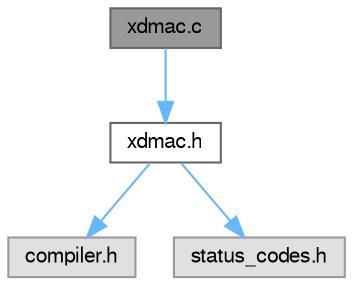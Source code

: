 digraph "xdmac.c"
{
 // LATEX_PDF_SIZE
  bgcolor="transparent";
  edge [fontname=FreeSans,fontsize=10,labelfontname=FreeSans,labelfontsize=10];
  node [fontname=FreeSans,fontsize=10,shape=box,height=0.2,width=0.4];
  Node1 [label="xdmac.c",height=0.2,width=0.4,color="gray40", fillcolor="grey60", style="filled", fontcolor="black",tooltip="SAM XDMA Controller (XDMAC) driver."];
  Node1 -> Node2 [color="steelblue1",style="solid"];
  Node2 [label="xdmac.h",height=0.2,width=0.4,color="grey40", fillcolor="white", style="filled",URL="$xdmac_8h.html",tooltip="SAM XDMA Controller (DMAC) driver."];
  Node2 -> Node3 [color="steelblue1",style="solid"];
  Node3 [label="compiler.h",height=0.2,width=0.4,color="grey60", fillcolor="#E0E0E0", style="filled",tooltip=" "];
  Node2 -> Node4 [color="steelblue1",style="solid"];
  Node4 [label="status_codes.h",height=0.2,width=0.4,color="grey60", fillcolor="#E0E0E0", style="filled",tooltip=" "];
}

